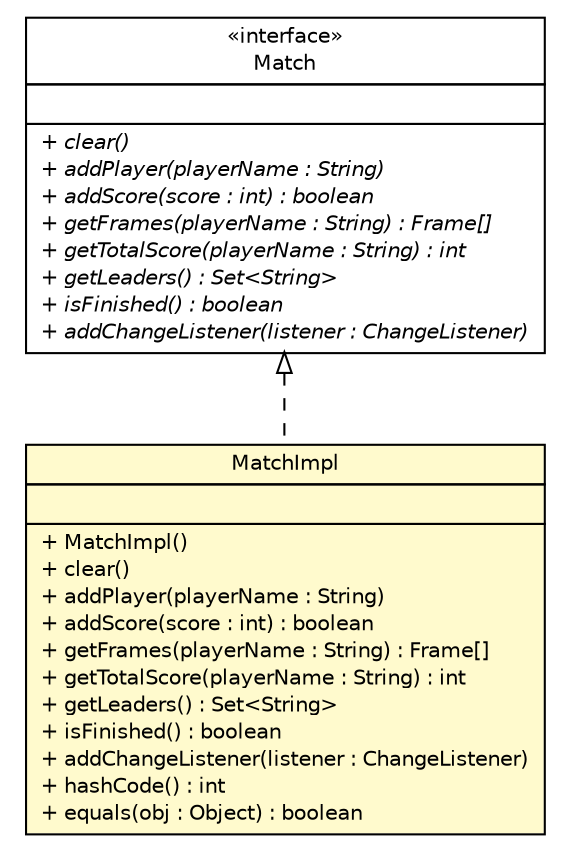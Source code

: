 #!/usr/local/bin/dot
#
# Class diagram 
# Generated by UMLGraph version R5_6 (http://www.umlgraph.org/)
#

digraph G {
	edge [fontname="Helvetica",fontsize=10,labelfontname="Helvetica",labelfontsize=10];
	node [fontname="Helvetica",fontsize=10,shape=plaintext];
	nodesep=0.25;
	ranksep=0.5;
	// thmuggleton.model.Match
	c612 [label=<<table title="thmuggleton.model.Match" border="0" cellborder="1" cellspacing="0" cellpadding="2" port="p" href="../Match.html">
		<tr><td><table border="0" cellspacing="0" cellpadding="1">
<tr><td align="center" balign="center"> &#171;interface&#187; </td></tr>
<tr><td align="center" balign="center"> Match </td></tr>
		</table></td></tr>
		<tr><td><table border="0" cellspacing="0" cellpadding="1">
<tr><td align="left" balign="left">  </td></tr>
		</table></td></tr>
		<tr><td><table border="0" cellspacing="0" cellpadding="1">
<tr><td align="left" balign="left"><font face="Helvetica-Oblique" point-size="10.0"> + clear() </font></td></tr>
<tr><td align="left" balign="left"><font face="Helvetica-Oblique" point-size="10.0"> + addPlayer(playerName : String) </font></td></tr>
<tr><td align="left" balign="left"><font face="Helvetica-Oblique" point-size="10.0"> + addScore(score : int) : boolean </font></td></tr>
<tr><td align="left" balign="left"><font face="Helvetica-Oblique" point-size="10.0"> + getFrames(playerName : String) : Frame[] </font></td></tr>
<tr><td align="left" balign="left"><font face="Helvetica-Oblique" point-size="10.0"> + getTotalScore(playerName : String) : int </font></td></tr>
<tr><td align="left" balign="left"><font face="Helvetica-Oblique" point-size="10.0"> + getLeaders() : Set&lt;String&gt; </font></td></tr>
<tr><td align="left" balign="left"><font face="Helvetica-Oblique" point-size="10.0"> + isFinished() : boolean </font></td></tr>
<tr><td align="left" balign="left"><font face="Helvetica-Oblique" point-size="10.0"> + addChangeListener(listener : ChangeListener) </font></td></tr>
		</table></td></tr>
		</table>>, URL="../Match.html", fontname="Helvetica", fontcolor="black", fontsize=10.0];
	// thmuggleton.model.impl.MatchImpl
	c615 [label=<<table title="thmuggleton.model.impl.MatchImpl" border="0" cellborder="1" cellspacing="0" cellpadding="2" port="p" bgcolor="lemonChiffon" href="./MatchImpl.html">
		<tr><td><table border="0" cellspacing="0" cellpadding="1">
<tr><td align="center" balign="center"> MatchImpl </td></tr>
		</table></td></tr>
		<tr><td><table border="0" cellspacing="0" cellpadding="1">
<tr><td align="left" balign="left">  </td></tr>
		</table></td></tr>
		<tr><td><table border="0" cellspacing="0" cellpadding="1">
<tr><td align="left" balign="left"> + MatchImpl() </td></tr>
<tr><td align="left" balign="left"> + clear() </td></tr>
<tr><td align="left" balign="left"> + addPlayer(playerName : String) </td></tr>
<tr><td align="left" balign="left"> + addScore(score : int) : boolean </td></tr>
<tr><td align="left" balign="left"> + getFrames(playerName : String) : Frame[] </td></tr>
<tr><td align="left" balign="left"> + getTotalScore(playerName : String) : int </td></tr>
<tr><td align="left" balign="left"> + getLeaders() : Set&lt;String&gt; </td></tr>
<tr><td align="left" balign="left"> + isFinished() : boolean </td></tr>
<tr><td align="left" balign="left"> + addChangeListener(listener : ChangeListener) </td></tr>
<tr><td align="left" balign="left"> + hashCode() : int </td></tr>
<tr><td align="left" balign="left"> + equals(obj : Object) : boolean </td></tr>
		</table></td></tr>
		</table>>, URL="./MatchImpl.html", fontname="Helvetica", fontcolor="black", fontsize=10.0];
	//thmuggleton.model.impl.MatchImpl implements thmuggleton.model.Match
	c612:p -> c615:p [dir=back,arrowtail=empty,style=dashed];
}

